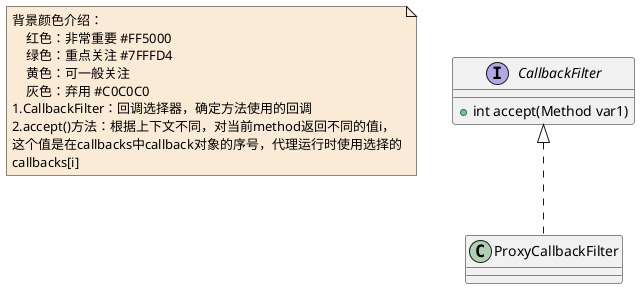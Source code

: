 @startuml

note  as N1 #FAEBD7
    背景颜色介绍：
        红色：非常重要 #FF5000
        绿色：重点关注 #7FFFD4
        黄色：可一般关注
        灰色：弃用 #C0C0C0
    1.CallbackFilter：回调选择器，确定方法使用的回调
    2.accept()方法：根据上下文不同，对当前method返回不同的值i，
    这个值是在callbacks中callback对象的序号，代理运行时使用选择的
    callbacks[i]
end note


interface CallbackFilter
CallbackFilter : +int accept(Method var1)
class ProxyCallbackFilter



CallbackFilter <|.. ProxyCallbackFilter



@enduml